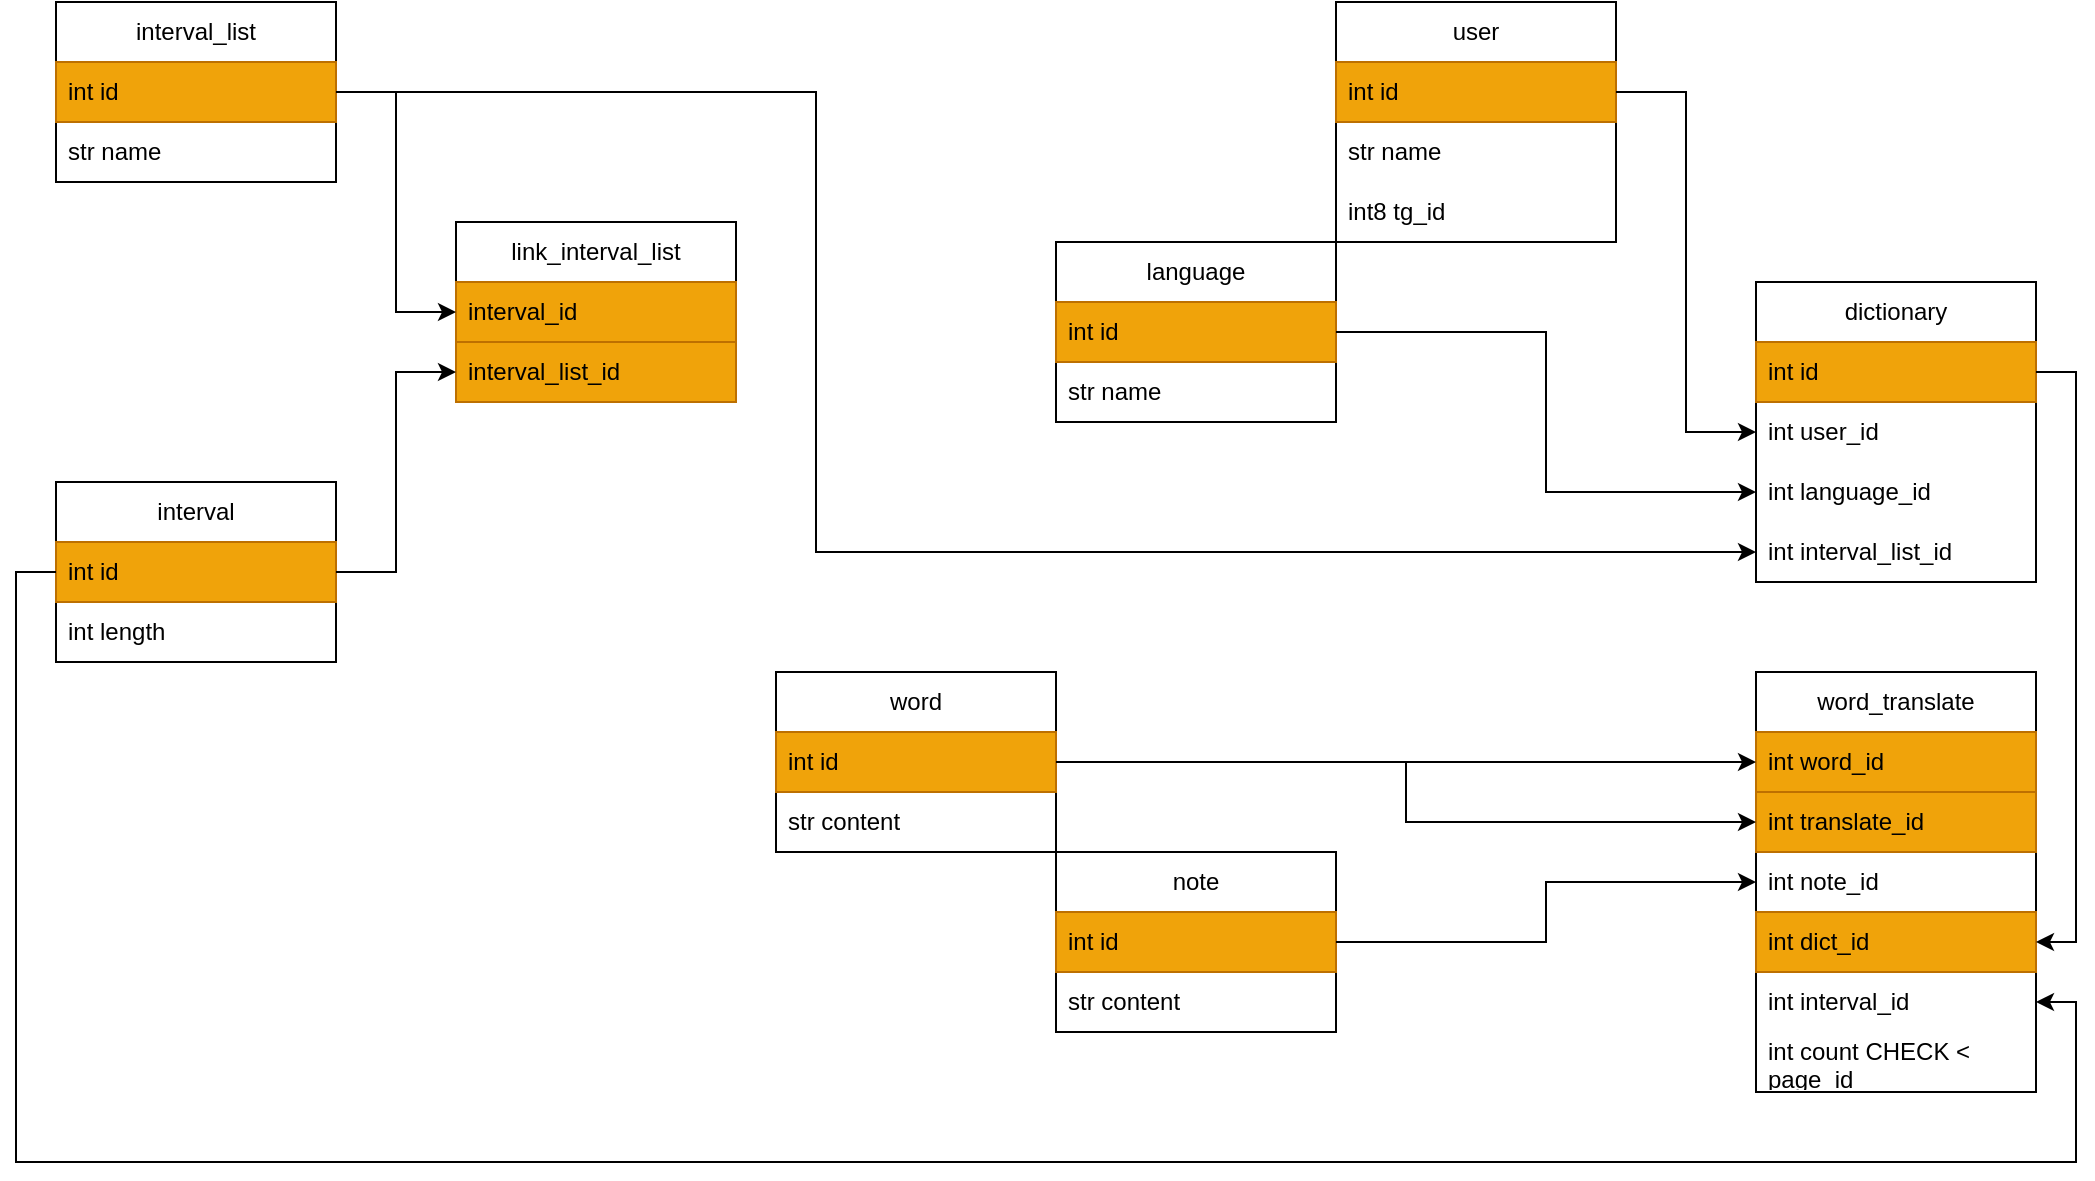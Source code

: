 <mxfile version="27.0.2">
  <diagram name="Страница — 1" id="JZXOj9i8mJgBbsgvnt3F">
    <mxGraphModel dx="1869" dy="634" grid="1" gridSize="10" guides="1" tooltips="1" connect="1" arrows="0" fold="1" page="1" pageScale="1" pageWidth="827" pageHeight="1169" math="0" shadow="0">
      <root>
        <mxCell id="0" />
        <mxCell id="1" parent="0" />
        <mxCell id="LwSTKcRS1xJKu8iC3YzN-2" value="interval" style="swimlane;fontStyle=0;childLayout=stackLayout;horizontal=1;startSize=30;horizontalStack=0;resizeParent=1;resizeParentMax=0;resizeLast=0;collapsible=1;marginBottom=0;whiteSpace=wrap;html=1;" parent="1" vertex="1">
          <mxGeometry x="-210" y="280" width="140" height="90" as="geometry" />
        </mxCell>
        <mxCell id="LwSTKcRS1xJKu8iC3YzN-3" value="int id" style="text;strokeColor=#BD7000;fillColor=#f0a30a;align=left;verticalAlign=middle;spacingLeft=4;spacingRight=4;overflow=hidden;points=[[0,0.5],[1,0.5]];portConstraint=eastwest;rotatable=0;whiteSpace=wrap;html=1;fontColor=#000000;" parent="LwSTKcRS1xJKu8iC3YzN-2" vertex="1">
          <mxGeometry y="30" width="140" height="30" as="geometry" />
        </mxCell>
        <mxCell id="LwSTKcRS1xJKu8iC3YzN-4" value="int length" style="text;strokeColor=none;fillColor=none;align=left;verticalAlign=middle;spacingLeft=4;spacingRight=4;overflow=hidden;points=[[0,0.5],[1,0.5]];portConstraint=eastwest;rotatable=0;whiteSpace=wrap;html=1;" parent="LwSTKcRS1xJKu8iC3YzN-2" vertex="1">
          <mxGeometry y="60" width="140" height="30" as="geometry" />
        </mxCell>
        <mxCell id="LwSTKcRS1xJKu8iC3YzN-6" value="interval_list" style="swimlane;fontStyle=0;childLayout=stackLayout;horizontal=1;startSize=30;horizontalStack=0;resizeParent=1;resizeParentMax=0;resizeLast=0;collapsible=1;marginBottom=0;whiteSpace=wrap;html=1;" parent="1" vertex="1">
          <mxGeometry x="-210" y="40" width="140" height="90" as="geometry" />
        </mxCell>
        <mxCell id="LwSTKcRS1xJKu8iC3YzN-7" value="int id" style="text;strokeColor=#BD7000;fillColor=#f0a30a;align=left;verticalAlign=middle;spacingLeft=4;spacingRight=4;overflow=hidden;points=[[0,0.5],[1,0.5]];portConstraint=eastwest;rotatable=0;whiteSpace=wrap;html=1;fontColor=#000000;" parent="LwSTKcRS1xJKu8iC3YzN-6" vertex="1">
          <mxGeometry y="30" width="140" height="30" as="geometry" />
        </mxCell>
        <mxCell id="LwSTKcRS1xJKu8iC3YzN-8" value="str name" style="text;strokeColor=none;fillColor=none;align=left;verticalAlign=middle;spacingLeft=4;spacingRight=4;overflow=hidden;points=[[0,0.5],[1,0.5]];portConstraint=eastwest;rotatable=0;whiteSpace=wrap;html=1;" parent="LwSTKcRS1xJKu8iC3YzN-6" vertex="1">
          <mxGeometry y="60" width="140" height="30" as="geometry" />
        </mxCell>
        <mxCell id="LwSTKcRS1xJKu8iC3YzN-15" value="word" style="swimlane;fontStyle=0;childLayout=stackLayout;horizontal=1;startSize=30;horizontalStack=0;resizeParent=1;resizeParentMax=0;resizeLast=0;collapsible=1;marginBottom=0;whiteSpace=wrap;html=1;" parent="1" vertex="1">
          <mxGeometry x="150" y="375" width="140" height="90" as="geometry" />
        </mxCell>
        <mxCell id="LwSTKcRS1xJKu8iC3YzN-16" value="int id" style="text;strokeColor=#BD7000;fillColor=#f0a30a;align=left;verticalAlign=middle;spacingLeft=4;spacingRight=4;overflow=hidden;points=[[0,0.5],[1,0.5]];portConstraint=eastwest;rotatable=0;whiteSpace=wrap;html=1;fontColor=#000000;" parent="LwSTKcRS1xJKu8iC3YzN-15" vertex="1">
          <mxGeometry y="30" width="140" height="30" as="geometry" />
        </mxCell>
        <mxCell id="LwSTKcRS1xJKu8iC3YzN-17" value="str content" style="text;strokeColor=none;fillColor=none;align=left;verticalAlign=middle;spacingLeft=4;spacingRight=4;overflow=hidden;points=[[0,0.5],[1,0.5]];portConstraint=eastwest;rotatable=0;whiteSpace=wrap;html=1;" parent="LwSTKcRS1xJKu8iC3YzN-15" vertex="1">
          <mxGeometry y="60" width="140" height="30" as="geometry" />
        </mxCell>
        <mxCell id="LwSTKcRS1xJKu8iC3YzN-23" value="link_interval_list" style="swimlane;fontStyle=0;childLayout=stackLayout;horizontal=1;startSize=30;horizontalStack=0;resizeParent=1;resizeParentMax=0;resizeLast=0;collapsible=1;marginBottom=0;whiteSpace=wrap;html=1;" parent="1" vertex="1">
          <mxGeometry x="-10" y="150" width="140" height="90" as="geometry" />
        </mxCell>
        <mxCell id="LwSTKcRS1xJKu8iC3YzN-24" value="interval_id" style="text;strokeColor=#BD7000;fillColor=#f0a30a;align=left;verticalAlign=middle;spacingLeft=4;spacingRight=4;overflow=hidden;points=[[0,0.5],[1,0.5]];portConstraint=eastwest;rotatable=0;whiteSpace=wrap;html=1;fontColor=#000000;" parent="LwSTKcRS1xJKu8iC3YzN-23" vertex="1">
          <mxGeometry y="30" width="140" height="30" as="geometry" />
        </mxCell>
        <mxCell id="LwSTKcRS1xJKu8iC3YzN-25" value="interval_list_id" style="text;strokeColor=#BD7000;fillColor=#f0a30a;align=left;verticalAlign=middle;spacingLeft=4;spacingRight=4;overflow=hidden;points=[[0,0.5],[1,0.5]];portConstraint=eastwest;rotatable=0;whiteSpace=wrap;html=1;fontColor=#000000;" parent="LwSTKcRS1xJKu8iC3YzN-23" vertex="1">
          <mxGeometry y="60" width="140" height="30" as="geometry" />
        </mxCell>
        <mxCell id="LwSTKcRS1xJKu8iC3YzN-27" value="dictionary" style="swimlane;fontStyle=0;childLayout=stackLayout;horizontal=1;startSize=30;horizontalStack=0;resizeParent=1;resizeParentMax=0;resizeLast=0;collapsible=1;marginBottom=0;whiteSpace=wrap;html=1;" parent="1" vertex="1">
          <mxGeometry x="640" y="180" width="140" height="150" as="geometry" />
        </mxCell>
        <mxCell id="LwSTKcRS1xJKu8iC3YzN-28" value="int id" style="text;strokeColor=#BD7000;fillColor=#f0a30a;align=left;verticalAlign=middle;spacingLeft=4;spacingRight=4;overflow=hidden;points=[[0,0.5],[1,0.5]];portConstraint=eastwest;rotatable=0;whiteSpace=wrap;html=1;fontColor=#000000;" parent="LwSTKcRS1xJKu8iC3YzN-27" vertex="1">
          <mxGeometry y="30" width="140" height="30" as="geometry" />
        </mxCell>
        <mxCell id="LwSTKcRS1xJKu8iC3YzN-29" value="int user_id" style="text;strokeColor=none;fillColor=none;align=left;verticalAlign=middle;spacingLeft=4;spacingRight=4;overflow=hidden;points=[[0,0.5],[1,0.5]];portConstraint=eastwest;rotatable=0;whiteSpace=wrap;html=1;" parent="LwSTKcRS1xJKu8iC3YzN-27" vertex="1">
          <mxGeometry y="60" width="140" height="30" as="geometry" />
        </mxCell>
        <mxCell id="LwSTKcRS1xJKu8iC3YzN-30" value="int language_id" style="text;strokeColor=none;fillColor=none;align=left;verticalAlign=middle;spacingLeft=4;spacingRight=4;overflow=hidden;points=[[0,0.5],[1,0.5]];portConstraint=eastwest;rotatable=0;whiteSpace=wrap;html=1;" parent="LwSTKcRS1xJKu8iC3YzN-27" vertex="1">
          <mxGeometry y="90" width="140" height="30" as="geometry" />
        </mxCell>
        <mxCell id="XfaHhNlT0H49ysCx8u05-4" value="int interval_list_id" style="text;strokeColor=none;fillColor=none;align=left;verticalAlign=middle;spacingLeft=4;spacingRight=4;overflow=hidden;points=[[0,0.5],[1,0.5]];portConstraint=eastwest;rotatable=0;whiteSpace=wrap;html=1;" vertex="1" parent="LwSTKcRS1xJKu8iC3YzN-27">
          <mxGeometry y="120" width="140" height="30" as="geometry" />
        </mxCell>
        <mxCell id="LwSTKcRS1xJKu8iC3YzN-32" value="user" style="swimlane;fontStyle=0;childLayout=stackLayout;horizontal=1;startSize=30;horizontalStack=0;resizeParent=1;resizeParentMax=0;resizeLast=0;collapsible=1;marginBottom=0;whiteSpace=wrap;html=1;" parent="1" vertex="1">
          <mxGeometry x="430" y="40" width="140" height="120" as="geometry" />
        </mxCell>
        <mxCell id="LwSTKcRS1xJKu8iC3YzN-33" value="int id" style="text;strokeColor=#BD7000;fillColor=#f0a30a;align=left;verticalAlign=middle;spacingLeft=4;spacingRight=4;overflow=hidden;points=[[0,0.5],[1,0.5]];portConstraint=eastwest;rotatable=0;whiteSpace=wrap;html=1;fontColor=#000000;" parent="LwSTKcRS1xJKu8iC3YzN-32" vertex="1">
          <mxGeometry y="30" width="140" height="30" as="geometry" />
        </mxCell>
        <mxCell id="LwSTKcRS1xJKu8iC3YzN-34" value="str name" style="text;strokeColor=none;fillColor=none;align=left;verticalAlign=middle;spacingLeft=4;spacingRight=4;overflow=hidden;points=[[0,0.5],[1,0.5]];portConstraint=eastwest;rotatable=0;whiteSpace=wrap;html=1;" parent="LwSTKcRS1xJKu8iC3YzN-32" vertex="1">
          <mxGeometry y="60" width="140" height="30" as="geometry" />
        </mxCell>
        <mxCell id="LwSTKcRS1xJKu8iC3YzN-35" value="int8 tg_id" style="text;strokeColor=none;fillColor=none;align=left;verticalAlign=middle;spacingLeft=4;spacingRight=4;overflow=hidden;points=[[0,0.5],[1,0.5]];portConstraint=eastwest;rotatable=0;whiteSpace=wrap;html=1;" parent="LwSTKcRS1xJKu8iC3YzN-32" vertex="1">
          <mxGeometry y="90" width="140" height="30" as="geometry" />
        </mxCell>
        <mxCell id="LwSTKcRS1xJKu8iC3YzN-36" value="language" style="swimlane;fontStyle=0;childLayout=stackLayout;horizontal=1;startSize=30;horizontalStack=0;resizeParent=1;resizeParentMax=0;resizeLast=0;collapsible=1;marginBottom=0;whiteSpace=wrap;html=1;" parent="1" vertex="1">
          <mxGeometry x="290" y="160" width="140" height="90" as="geometry" />
        </mxCell>
        <mxCell id="LwSTKcRS1xJKu8iC3YzN-38" value="int id" style="text;strokeColor=#BD7000;fillColor=#f0a30a;align=left;verticalAlign=middle;spacingLeft=4;spacingRight=4;overflow=hidden;points=[[0,0.5],[1,0.5]];portConstraint=eastwest;rotatable=0;whiteSpace=wrap;html=1;fontColor=#000000;" parent="LwSTKcRS1xJKu8iC3YzN-36" vertex="1">
          <mxGeometry y="30" width="140" height="30" as="geometry" />
        </mxCell>
        <mxCell id="LwSTKcRS1xJKu8iC3YzN-37" value="str name" style="text;strokeColor=none;fillColor=none;align=left;verticalAlign=middle;spacingLeft=4;spacingRight=4;overflow=hidden;points=[[0,0.5],[1,0.5]];portConstraint=eastwest;rotatable=0;whiteSpace=wrap;html=1;" parent="LwSTKcRS1xJKu8iC3YzN-36" vertex="1">
          <mxGeometry y="60" width="140" height="30" as="geometry" />
        </mxCell>
        <mxCell id="LwSTKcRS1xJKu8iC3YzN-44" style="edgeStyle=orthogonalEdgeStyle;rounded=0;orthogonalLoop=1;jettySize=auto;html=1;exitX=1;exitY=0.5;exitDx=0;exitDy=0;entryX=0;entryY=0.5;entryDx=0;entryDy=0;" parent="1" source="LwSTKcRS1xJKu8iC3YzN-7" target="LwSTKcRS1xJKu8iC3YzN-24" edge="1">
          <mxGeometry relative="1" as="geometry" />
        </mxCell>
        <mxCell id="LwSTKcRS1xJKu8iC3YzN-45" style="edgeStyle=orthogonalEdgeStyle;rounded=0;orthogonalLoop=1;jettySize=auto;html=1;exitX=1;exitY=0.5;exitDx=0;exitDy=0;entryX=0;entryY=0.5;entryDx=0;entryDy=0;" parent="1" source="LwSTKcRS1xJKu8iC3YzN-3" target="LwSTKcRS1xJKu8iC3YzN-25" edge="1">
          <mxGeometry relative="1" as="geometry" />
        </mxCell>
        <mxCell id="LwSTKcRS1xJKu8iC3YzN-49" value="word_translate" style="swimlane;fontStyle=0;childLayout=stackLayout;horizontal=1;startSize=30;horizontalStack=0;resizeParent=1;resizeParentMax=0;resizeLast=0;collapsible=1;marginBottom=0;whiteSpace=wrap;html=1;" parent="1" vertex="1">
          <mxGeometry x="640" y="375" width="140" height="210" as="geometry">
            <mxRectangle x="640" y="375" width="130" height="30" as="alternateBounds" />
          </mxGeometry>
        </mxCell>
        <mxCell id="LwSTKcRS1xJKu8iC3YzN-50" value="int word_id" style="text;strokeColor=#BD7000;fillColor=#f0a30a;align=left;verticalAlign=middle;spacingLeft=4;spacingRight=4;overflow=hidden;points=[[0,0.5],[1,0.5]];portConstraint=eastwest;rotatable=0;whiteSpace=wrap;html=1;fontColor=#000000;" parent="LwSTKcRS1xJKu8iC3YzN-49" vertex="1">
          <mxGeometry y="30" width="140" height="30" as="geometry" />
        </mxCell>
        <mxCell id="LwSTKcRS1xJKu8iC3YzN-51" value="int translate_id" style="text;align=left;verticalAlign=middle;spacingLeft=4;spacingRight=4;overflow=hidden;points=[[0,0.5],[1,0.5]];portConstraint=eastwest;rotatable=0;whiteSpace=wrap;html=1;fillColor=#f0a30a;fontColor=#000000;strokeColor=#BD7000;" parent="LwSTKcRS1xJKu8iC3YzN-49" vertex="1">
          <mxGeometry y="60" width="140" height="30" as="geometry" />
        </mxCell>
        <mxCell id="LwSTKcRS1xJKu8iC3YzN-52" value="int note_id" style="text;strokeColor=none;fillColor=none;align=left;verticalAlign=middle;spacingLeft=4;spacingRight=4;overflow=hidden;points=[[0,0.5],[1,0.5]];portConstraint=eastwest;rotatable=0;whiteSpace=wrap;html=1;" parent="LwSTKcRS1xJKu8iC3YzN-49" vertex="1">
          <mxGeometry y="90" width="140" height="30" as="geometry" />
        </mxCell>
        <mxCell id="LwSTKcRS1xJKu8iC3YzN-55" value="int dict_id" style="text;strokeColor=#BD7000;fillColor=#f0a30a;align=left;verticalAlign=middle;spacingLeft=4;spacingRight=4;overflow=hidden;points=[[0,0.5],[1,0.5]];portConstraint=eastwest;rotatable=0;whiteSpace=wrap;html=1;fontColor=#000000;" parent="LwSTKcRS1xJKu8iC3YzN-49" vertex="1">
          <mxGeometry y="120" width="140" height="30" as="geometry" />
        </mxCell>
        <mxCell id="LwSTKcRS1xJKu8iC3YzN-62" value="int interval_id" style="text;strokeColor=none;fillColor=none;align=left;verticalAlign=middle;spacingLeft=4;spacingRight=4;overflow=hidden;points=[[0,0.5],[1,0.5]];portConstraint=eastwest;rotatable=0;whiteSpace=wrap;html=1;" parent="LwSTKcRS1xJKu8iC3YzN-49" vertex="1">
          <mxGeometry y="150" width="140" height="30" as="geometry" />
        </mxCell>
        <mxCell id="LwSTKcRS1xJKu8iC3YzN-63" value="int count CHECK &amp;lt; page_id" style="text;strokeColor=none;fillColor=none;align=left;verticalAlign=middle;spacingLeft=4;spacingRight=4;overflow=hidden;points=[[0,0.5],[1,0.5]];portConstraint=eastwest;rotatable=0;whiteSpace=wrap;html=1;" parent="LwSTKcRS1xJKu8iC3YzN-49" vertex="1">
          <mxGeometry y="180" width="140" height="30" as="geometry" />
        </mxCell>
        <mxCell id="LwSTKcRS1xJKu8iC3YzN-53" style="edgeStyle=orthogonalEdgeStyle;rounded=0;orthogonalLoop=1;jettySize=auto;html=1;exitX=1;exitY=0.5;exitDx=0;exitDy=0;entryX=0;entryY=0.5;entryDx=0;entryDy=0;" parent="1" source="LwSTKcRS1xJKu8iC3YzN-33" target="LwSTKcRS1xJKu8iC3YzN-29" edge="1">
          <mxGeometry relative="1" as="geometry" />
        </mxCell>
        <mxCell id="LwSTKcRS1xJKu8iC3YzN-54" style="edgeStyle=orthogonalEdgeStyle;rounded=0;orthogonalLoop=1;jettySize=auto;html=1;exitX=1;exitY=0.5;exitDx=0;exitDy=0;entryX=0;entryY=0.5;entryDx=0;entryDy=0;" parent="1" source="LwSTKcRS1xJKu8iC3YzN-38" target="LwSTKcRS1xJKu8iC3YzN-30" edge="1">
          <mxGeometry relative="1" as="geometry" />
        </mxCell>
        <mxCell id="LwSTKcRS1xJKu8iC3YzN-57" value="note" style="swimlane;fontStyle=0;childLayout=stackLayout;horizontal=1;startSize=30;horizontalStack=0;resizeParent=1;resizeParentMax=0;resizeLast=0;collapsible=1;marginBottom=0;whiteSpace=wrap;html=1;" parent="1" vertex="1">
          <mxGeometry x="290" y="465" width="140" height="90" as="geometry" />
        </mxCell>
        <mxCell id="LwSTKcRS1xJKu8iC3YzN-58" value="int id" style="text;strokeColor=#BD7000;fillColor=#f0a30a;align=left;verticalAlign=middle;spacingLeft=4;spacingRight=4;overflow=hidden;points=[[0,0.5],[1,0.5]];portConstraint=eastwest;rotatable=0;whiteSpace=wrap;html=1;fontColor=#000000;" parent="LwSTKcRS1xJKu8iC3YzN-57" vertex="1">
          <mxGeometry y="30" width="140" height="30" as="geometry" />
        </mxCell>
        <mxCell id="LwSTKcRS1xJKu8iC3YzN-59" value="str content" style="text;strokeColor=none;fillColor=none;align=left;verticalAlign=middle;spacingLeft=4;spacingRight=4;overflow=hidden;points=[[0,0.5],[1,0.5]];portConstraint=eastwest;rotatable=0;whiteSpace=wrap;html=1;" parent="LwSTKcRS1xJKu8iC3YzN-57" vertex="1">
          <mxGeometry y="60" width="140" height="30" as="geometry" />
        </mxCell>
        <mxCell id="LwSTKcRS1xJKu8iC3YzN-64" style="edgeStyle=orthogonalEdgeStyle;rounded=0;orthogonalLoop=1;jettySize=auto;html=1;exitX=1;exitY=0.5;exitDx=0;exitDy=0;entryX=1;entryY=0.5;entryDx=0;entryDy=0;" parent="1" source="LwSTKcRS1xJKu8iC3YzN-28" target="LwSTKcRS1xJKu8iC3YzN-55" edge="1">
          <mxGeometry relative="1" as="geometry" />
        </mxCell>
        <mxCell id="LwSTKcRS1xJKu8iC3YzN-65" style="edgeStyle=orthogonalEdgeStyle;rounded=0;orthogonalLoop=1;jettySize=auto;html=1;exitX=1;exitY=0.5;exitDx=0;exitDy=0;entryX=0;entryY=0.5;entryDx=0;entryDy=0;" parent="1" source="LwSTKcRS1xJKu8iC3YzN-16" target="LwSTKcRS1xJKu8iC3YzN-50" edge="1">
          <mxGeometry relative="1" as="geometry" />
        </mxCell>
        <mxCell id="LwSTKcRS1xJKu8iC3YzN-67" style="edgeStyle=orthogonalEdgeStyle;rounded=0;orthogonalLoop=1;jettySize=auto;html=1;exitX=1;exitY=0.5;exitDx=0;exitDy=0;entryX=0;entryY=0.5;entryDx=0;entryDy=0;" parent="1" source="LwSTKcRS1xJKu8iC3YzN-58" target="LwSTKcRS1xJKu8iC3YzN-52" edge="1">
          <mxGeometry relative="1" as="geometry" />
        </mxCell>
        <mxCell id="LwSTKcRS1xJKu8iC3YzN-68" style="edgeStyle=orthogonalEdgeStyle;rounded=0;orthogonalLoop=1;jettySize=auto;html=1;exitX=0;exitY=0.5;exitDx=0;exitDy=0;entryX=1;entryY=0.5;entryDx=0;entryDy=0;" parent="1" source="LwSTKcRS1xJKu8iC3YzN-3" target="LwSTKcRS1xJKu8iC3YzN-62" edge="1">
          <mxGeometry relative="1" as="geometry">
            <Array as="points">
              <mxPoint x="-230" y="325" />
              <mxPoint x="-230" y="620" />
              <mxPoint x="800" y="620" />
              <mxPoint x="800" y="540" />
            </Array>
          </mxGeometry>
        </mxCell>
        <mxCell id="XfaHhNlT0H49ysCx8u05-5" style="edgeStyle=orthogonalEdgeStyle;rounded=0;orthogonalLoop=1;jettySize=auto;html=1;exitX=1;exitY=0.5;exitDx=0;exitDy=0;entryX=0;entryY=0.5;entryDx=0;entryDy=0;" edge="1" parent="1" source="LwSTKcRS1xJKu8iC3YzN-7" target="XfaHhNlT0H49ysCx8u05-4">
          <mxGeometry relative="1" as="geometry">
            <Array as="points">
              <mxPoint x="170" y="85" />
              <mxPoint x="170" y="315" />
            </Array>
          </mxGeometry>
        </mxCell>
        <mxCell id="XfaHhNlT0H49ysCx8u05-6" style="edgeStyle=orthogonalEdgeStyle;rounded=0;orthogonalLoop=1;jettySize=auto;html=1;exitX=1;exitY=0.5;exitDx=0;exitDy=0;entryX=0;entryY=0.5;entryDx=0;entryDy=0;" edge="1" parent="1" source="LwSTKcRS1xJKu8iC3YzN-16" target="LwSTKcRS1xJKu8iC3YzN-51">
          <mxGeometry relative="1" as="geometry" />
        </mxCell>
      </root>
    </mxGraphModel>
  </diagram>
</mxfile>
